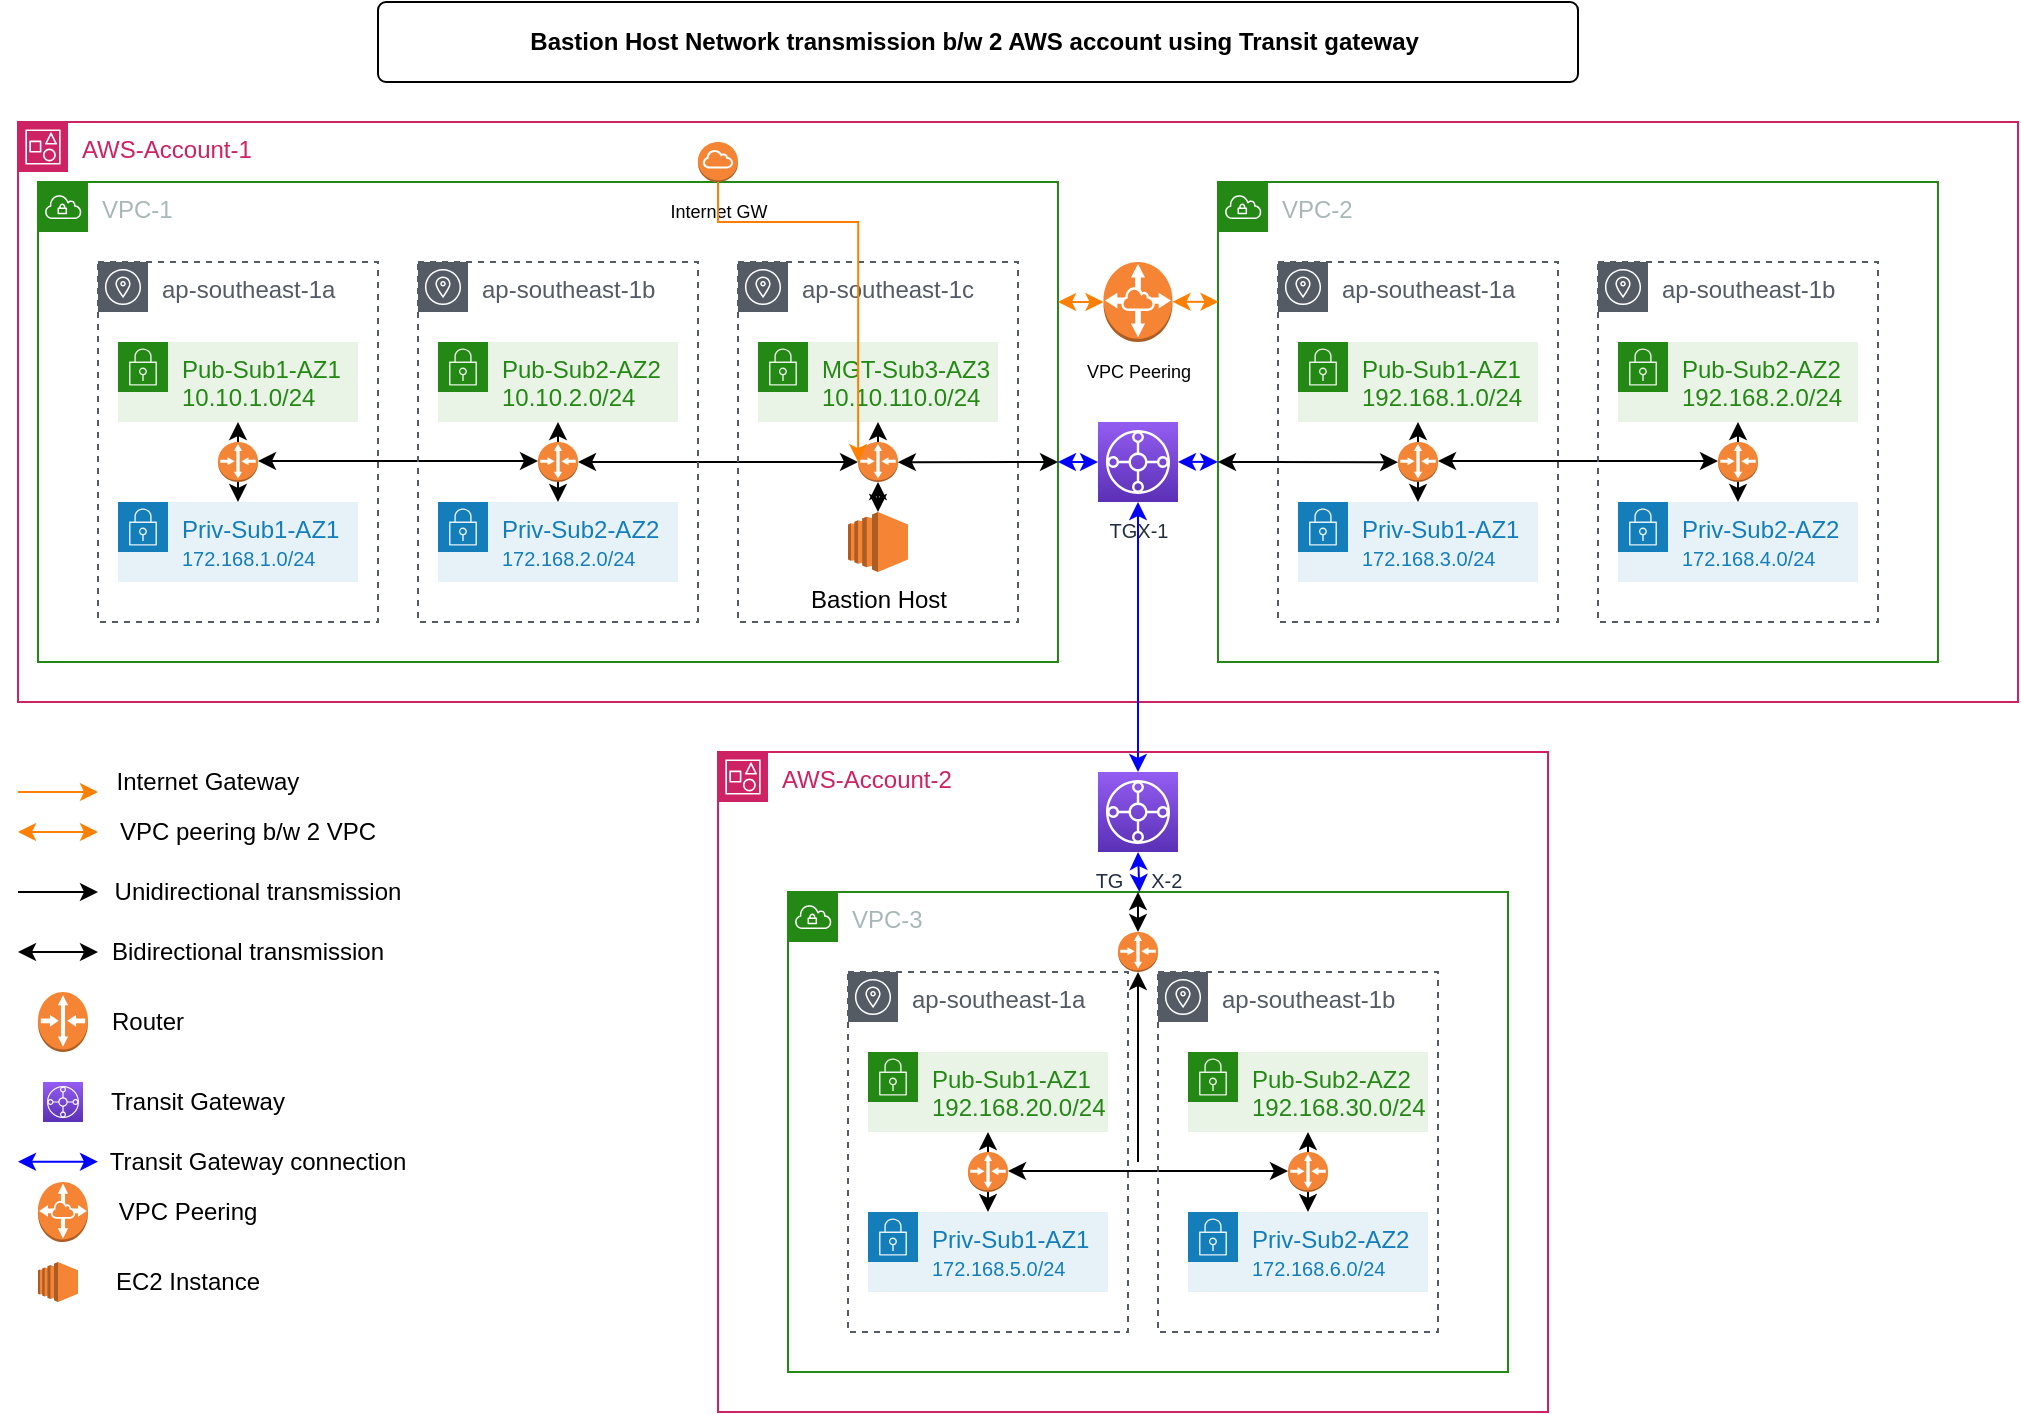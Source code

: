<mxfile version="21.6.5" type="device">
  <diagram name="BastionHost_Connection" id="XU0wC5bNILv5KR0LUrfu">
    <mxGraphModel dx="1266" dy="667" grid="1" gridSize="10" guides="1" tooltips="1" connect="1" arrows="1" fold="1" page="1" pageScale="1" pageWidth="827" pageHeight="1169" math="0" shadow="0">
      <root>
        <mxCell id="0" />
        <mxCell id="1" parent="0" />
        <mxCell id="8Q37uL6HGb-CScG1RRHY-1" value="VPC-1" style="points=[[0,0],[0.25,0],[0.5,0],[0.75,0],[1,0],[1,0.25],[1,0.5],[1,0.75],[1,1],[0.75,1],[0.5,1],[0.25,1],[0,1],[0,0.75],[0,0.5],[0,0.25]];outlineConnect=0;gradientColor=none;html=1;whiteSpace=wrap;fontSize=12;fontStyle=0;container=1;pointerEvents=0;collapsible=0;recursiveResize=0;shape=mxgraph.aws4.group;grIcon=mxgraph.aws4.group_vpc;strokeColor=#248814;fillColor=none;verticalAlign=top;align=left;spacingLeft=30;fontColor=#AAB7B8;dashed=0;" parent="1" vertex="1">
          <mxGeometry x="90" y="120" width="510" height="240" as="geometry" />
        </mxCell>
        <mxCell id="8Q37uL6HGb-CScG1RRHY-4" value="Priv-Sub1-AZ1&lt;br&gt;&lt;font style=&quot;font-size: 10px;&quot;&gt;172.168.1.0/24&lt;/font&gt;" style="points=[[0,0],[0.25,0],[0.5,0],[0.75,0],[1,0],[1,0.25],[1,0.5],[1,0.75],[1,1],[0.75,1],[0.5,1],[0.25,1],[0,1],[0,0.75],[0,0.5],[0,0.25]];outlineConnect=0;gradientColor=none;html=1;whiteSpace=wrap;fontSize=12;fontStyle=0;container=1;pointerEvents=0;collapsible=0;recursiveResize=0;shape=mxgraph.aws4.group;grIcon=mxgraph.aws4.group_security_group;grStroke=0;strokeColor=#147EBA;fillColor=#E6F2F8;verticalAlign=top;align=left;spacingLeft=30;fontColor=#147EBA;dashed=0;" parent="8Q37uL6HGb-CScG1RRHY-1" vertex="1">
          <mxGeometry x="40" y="160" width="120" height="40" as="geometry" />
        </mxCell>
        <mxCell id="8Q37uL6HGb-CScG1RRHY-6" value="Pub-Sub1-AZ1 10.10.1.0/24" style="points=[[0,0],[0.25,0],[0.5,0],[0.75,0],[1,0],[1,0.25],[1,0.5],[1,0.75],[1,1],[0.75,1],[0.5,1],[0.25,1],[0,1],[0,0.75],[0,0.5],[0,0.25]];outlineConnect=0;gradientColor=none;html=1;whiteSpace=wrap;fontSize=12;fontStyle=0;container=1;pointerEvents=0;collapsible=0;recursiveResize=0;shape=mxgraph.aws4.group;grIcon=mxgraph.aws4.group_security_group;grStroke=0;strokeColor=#248814;fillColor=#E9F3E6;verticalAlign=top;align=left;spacingLeft=30;fontColor=#248814;dashed=0;" parent="8Q37uL6HGb-CScG1RRHY-1" vertex="1">
          <mxGeometry x="40" y="80" width="120" height="40" as="geometry" />
        </mxCell>
        <mxCell id="8Q37uL6HGb-CScG1RRHY-16" value="Priv-Sub2-AZ2&lt;br&gt;&lt;font style=&quot;font-size: 10px;&quot;&gt;172.168.2.0/24&lt;/font&gt;" style="points=[[0,0],[0.25,0],[0.5,0],[0.75,0],[1,0],[1,0.25],[1,0.5],[1,0.75],[1,1],[0.75,1],[0.5,1],[0.25,1],[0,1],[0,0.75],[0,0.5],[0,0.25]];outlineConnect=0;gradientColor=none;html=1;whiteSpace=wrap;fontSize=12;fontStyle=0;container=1;pointerEvents=0;collapsible=0;recursiveResize=0;shape=mxgraph.aws4.group;grIcon=mxgraph.aws4.group_security_group;grStroke=0;strokeColor=#147EBA;fillColor=#E6F2F8;verticalAlign=top;align=left;spacingLeft=30;fontColor=#147EBA;dashed=0;" parent="8Q37uL6HGb-CScG1RRHY-1" vertex="1">
          <mxGeometry x="200" y="160" width="120" height="40" as="geometry" />
        </mxCell>
        <mxCell id="8Q37uL6HGb-CScG1RRHY-17" value="Pub-Sub2-AZ2 10.10.2.0/24" style="points=[[0,0],[0.25,0],[0.5,0],[0.75,0],[1,0],[1,0.25],[1,0.5],[1,0.75],[1,1],[0.75,1],[0.5,1],[0.25,1],[0,1],[0,0.75],[0,0.5],[0,0.25]];outlineConnect=0;gradientColor=none;html=1;whiteSpace=wrap;fontSize=12;fontStyle=0;container=1;pointerEvents=0;collapsible=0;recursiveResize=0;shape=mxgraph.aws4.group;grIcon=mxgraph.aws4.group_security_group;grStroke=0;strokeColor=#248814;fillColor=#E9F3E6;verticalAlign=top;align=left;spacingLeft=30;fontColor=#248814;dashed=0;" parent="8Q37uL6HGb-CScG1RRHY-1" vertex="1">
          <mxGeometry x="200" y="80" width="120" height="40" as="geometry" />
        </mxCell>
        <mxCell id="8Q37uL6HGb-CScG1RRHY-24" value="" style="endArrow=classic;startArrow=classic;html=1;rounded=0;entryX=0;entryY=0.5;entryDx=0;entryDy=0;entryPerimeter=0;" parent="8Q37uL6HGb-CScG1RRHY-17" target="8Q37uL6HGb-CScG1RRHY-23" edge="1">
          <mxGeometry width="50" height="50" relative="1" as="geometry">
            <mxPoint x="70" y="60" as="sourcePoint" />
            <mxPoint x="120" y="10" as="targetPoint" />
          </mxGeometry>
        </mxCell>
        <mxCell id="8Q37uL6HGb-CScG1RRHY-18" value="MGT-Sub3-AZ3 10.10.110.0/24" style="points=[[0,0],[0.25,0],[0.5,0],[0.75,0],[1,0],[1,0.25],[1,0.5],[1,0.75],[1,1],[0.75,1],[0.5,1],[0.25,1],[0,1],[0,0.75],[0,0.5],[0,0.25]];outlineConnect=0;gradientColor=none;html=1;whiteSpace=wrap;fontSize=12;fontStyle=0;container=1;pointerEvents=0;collapsible=0;recursiveResize=0;shape=mxgraph.aws4.group;grIcon=mxgraph.aws4.group_security_group;grStroke=0;strokeColor=#248814;fillColor=#E9F3E6;verticalAlign=top;align=left;spacingLeft=30;fontColor=#248814;dashed=0;" parent="8Q37uL6HGb-CScG1RRHY-1" vertex="1">
          <mxGeometry x="360" y="80" width="120" height="40" as="geometry" />
        </mxCell>
        <mxCell id="8Q37uL6HGb-CScG1RRHY-20" value="" style="outlineConnect=0;dashed=0;verticalLabelPosition=bottom;verticalAlign=top;align=center;html=1;shape=mxgraph.aws3.router;fillColor=#F58536;gradientColor=none;" parent="8Q37uL6HGb-CScG1RRHY-1" vertex="1">
          <mxGeometry x="90" y="130" width="20" height="20" as="geometry" />
        </mxCell>
        <mxCell id="8Q37uL6HGb-CScG1RRHY-21" value="" style="outlineConnect=0;dashed=0;verticalLabelPosition=bottom;verticalAlign=top;align=center;html=1;shape=mxgraph.aws3.router;fillColor=#F58536;gradientColor=none;" parent="8Q37uL6HGb-CScG1RRHY-1" vertex="1">
          <mxGeometry x="250" y="130" width="20" height="20" as="geometry" />
        </mxCell>
        <mxCell id="8Q37uL6HGb-CScG1RRHY-23" value="" style="outlineConnect=0;dashed=0;verticalLabelPosition=bottom;verticalAlign=top;align=center;html=1;shape=mxgraph.aws3.router;fillColor=#F58536;gradientColor=none;" parent="8Q37uL6HGb-CScG1RRHY-1" vertex="1">
          <mxGeometry x="410" y="130" width="20" height="20" as="geometry" />
        </mxCell>
        <mxCell id="8Q37uL6HGb-CScG1RRHY-29" value="" style="endArrow=classic;html=1;rounded=0;entryX=0.5;entryY=1;entryDx=0;entryDy=0;exitX=0.5;exitY=0;exitDx=0;exitDy=0;exitPerimeter=0;" parent="8Q37uL6HGb-CScG1RRHY-1" source="8Q37uL6HGb-CScG1RRHY-21" target="8Q37uL6HGb-CScG1RRHY-17" edge="1">
          <mxGeometry width="50" height="50" relative="1" as="geometry">
            <mxPoint x="310" y="330" as="sourcePoint" />
            <mxPoint x="360" y="280" as="targetPoint" />
          </mxGeometry>
        </mxCell>
        <mxCell id="8Q37uL6HGb-CScG1RRHY-32" value="" style="endArrow=classic;html=1;rounded=0;entryX=0.5;entryY=1;entryDx=0;entryDy=0;exitX=0.5;exitY=0;exitDx=0;exitDy=0;exitPerimeter=0;" parent="8Q37uL6HGb-CScG1RRHY-1" source="8Q37uL6HGb-CScG1RRHY-20" target="8Q37uL6HGb-CScG1RRHY-6" edge="1">
          <mxGeometry width="50" height="50" relative="1" as="geometry">
            <mxPoint x="310" y="330" as="sourcePoint" />
            <mxPoint x="360" y="280" as="targetPoint" />
          </mxGeometry>
        </mxCell>
        <mxCell id="8Q37uL6HGb-CScG1RRHY-33" value="" style="endArrow=classic;html=1;rounded=0;entryX=0.5;entryY=0;entryDx=0;entryDy=0;exitX=0.5;exitY=1;exitDx=0;exitDy=0;exitPerimeter=0;" parent="8Q37uL6HGb-CScG1RRHY-1" source="8Q37uL6HGb-CScG1RRHY-20" target="8Q37uL6HGb-CScG1RRHY-4" edge="1">
          <mxGeometry width="50" height="50" relative="1" as="geometry">
            <mxPoint x="310" y="330" as="sourcePoint" />
            <mxPoint x="360" y="280" as="targetPoint" />
          </mxGeometry>
        </mxCell>
        <mxCell id="8Q37uL6HGb-CScG1RRHY-34" value="" style="endArrow=classic;html=1;rounded=0;entryX=0.5;entryY=0;entryDx=0;entryDy=0;exitX=0.5;exitY=1;exitDx=0;exitDy=0;exitPerimeter=0;" parent="8Q37uL6HGb-CScG1RRHY-1" source="8Q37uL6HGb-CScG1RRHY-21" target="8Q37uL6HGb-CScG1RRHY-16" edge="1">
          <mxGeometry width="50" height="50" relative="1" as="geometry">
            <mxPoint x="310" y="330" as="sourcePoint" />
            <mxPoint x="360" y="280" as="targetPoint" />
          </mxGeometry>
        </mxCell>
        <mxCell id="8Q37uL6HGb-CScG1RRHY-35" value="" style="endArrow=classic;html=1;rounded=0;entryX=0.5;entryY=1;entryDx=0;entryDy=0;exitX=0.5;exitY=0;exitDx=0;exitDy=0;exitPerimeter=0;" parent="8Q37uL6HGb-CScG1RRHY-1" source="8Q37uL6HGb-CScG1RRHY-23" target="8Q37uL6HGb-CScG1RRHY-18" edge="1">
          <mxGeometry width="50" height="50" relative="1" as="geometry">
            <mxPoint x="310" y="330" as="sourcePoint" />
            <mxPoint x="360" y="280" as="targetPoint" />
          </mxGeometry>
        </mxCell>
        <mxCell id="8Q37uL6HGb-CScG1RRHY-42" value="" style="endArrow=classic;startArrow=classic;html=1;rounded=0;entryX=0;entryY=0.5;entryDx=0;entryDy=0;entryPerimeter=0;" parent="8Q37uL6HGb-CScG1RRHY-1" edge="1">
          <mxGeometry width="50" height="50" relative="1" as="geometry">
            <mxPoint x="110" y="139.5" as="sourcePoint" />
            <mxPoint x="250" y="139.5" as="targetPoint" />
          </mxGeometry>
        </mxCell>
        <mxCell id="8Q37uL6HGb-CScG1RRHY-44" value="ap-southeast-1a" style="sketch=0;outlineConnect=0;gradientColor=none;html=1;whiteSpace=wrap;fontSize=12;fontStyle=0;shape=mxgraph.aws4.group;grIcon=mxgraph.aws4.group_availability_zone;strokeColor=#545B64;fillColor=none;verticalAlign=top;align=left;spacingLeft=30;fontColor=#545B64;dashed=1;" parent="8Q37uL6HGb-CScG1RRHY-1" vertex="1">
          <mxGeometry x="30" y="40" width="140" height="180" as="geometry" />
        </mxCell>
        <mxCell id="8Q37uL6HGb-CScG1RRHY-48" value="Bastion Host" style="outlineConnect=0;dashed=0;verticalLabelPosition=bottom;verticalAlign=top;align=center;html=1;shape=mxgraph.aws3.ec2;fillColor=#F58534;gradientColor=none;" parent="8Q37uL6HGb-CScG1RRHY-1" vertex="1">
          <mxGeometry x="405" y="165" width="30" height="30" as="geometry" />
        </mxCell>
        <mxCell id="8Q37uL6HGb-CScG1RRHY-56" value="" style="endArrow=classic;startArrow=classic;html=1;rounded=0;entryX=0.5;entryY=0;entryDx=0;entryDy=0;entryPerimeter=0;exitX=0.5;exitY=0.611;exitDx=0;exitDy=0;exitPerimeter=0;" parent="8Q37uL6HGb-CScG1RRHY-1" target="8Q37uL6HGb-CScG1RRHY-48" edge="1">
          <mxGeometry width="50" height="50" relative="1" as="geometry">
            <mxPoint x="420" y="149.98" as="sourcePoint" />
            <mxPoint x="360" y="120" as="targetPoint" />
          </mxGeometry>
        </mxCell>
        <mxCell id="8Q37uL6HGb-CScG1RRHY-86" value="ap-southeast-1b" style="sketch=0;outlineConnect=0;gradientColor=none;html=1;whiteSpace=wrap;fontSize=12;fontStyle=0;shape=mxgraph.aws4.group;grIcon=mxgraph.aws4.group_availability_zone;strokeColor=#545B64;fillColor=none;verticalAlign=top;align=left;spacingLeft=30;fontColor=#545B64;dashed=1;" parent="8Q37uL6HGb-CScG1RRHY-1" vertex="1">
          <mxGeometry x="190" y="40" width="140" height="180" as="geometry" />
        </mxCell>
        <mxCell id="8Q37uL6HGb-CScG1RRHY-88" value="ap-southeast-1c" style="sketch=0;outlineConnect=0;gradientColor=none;html=1;whiteSpace=wrap;fontSize=12;fontStyle=0;shape=mxgraph.aws4.group;grIcon=mxgraph.aws4.group_availability_zone;strokeColor=#545B64;fillColor=none;verticalAlign=top;align=left;spacingLeft=30;fontColor=#545B64;dashed=1;" parent="8Q37uL6HGb-CScG1RRHY-1" vertex="1">
          <mxGeometry x="350" y="40" width="140" height="180" as="geometry" />
        </mxCell>
        <mxCell id="zQobN7fMnQouY3zwDoZQ-12" value="" style="endArrow=classic;startArrow=classic;html=1;rounded=0;exitX=0.571;exitY=0.556;exitDx=0;exitDy=0;exitPerimeter=0;" parent="8Q37uL6HGb-CScG1RRHY-1" source="8Q37uL6HGb-CScG1RRHY-88" edge="1">
          <mxGeometry width="50" height="50" relative="1" as="geometry">
            <mxPoint x="560" y="210" as="sourcePoint" />
            <mxPoint x="510" y="140" as="targetPoint" />
          </mxGeometry>
        </mxCell>
        <mxCell id="8Q37uL6HGb-CScG1RRHY-57" value="VPC-2" style="points=[[0,0],[0.25,0],[0.5,0],[0.75,0],[1,0],[1,0.25],[1,0.5],[1,0.75],[1,1],[0.75,1],[0.5,1],[0.25,1],[0,1],[0,0.75],[0,0.5],[0,0.25]];outlineConnect=0;gradientColor=none;html=1;whiteSpace=wrap;fontSize=12;fontStyle=0;container=1;pointerEvents=0;collapsible=0;recursiveResize=0;shape=mxgraph.aws4.group;grIcon=mxgraph.aws4.group_vpc;strokeColor=#248814;fillColor=none;verticalAlign=top;align=left;spacingLeft=30;fontColor=#AAB7B8;dashed=0;movable=1;resizable=1;rotatable=1;deletable=1;editable=1;locked=0;connectable=1;" parent="1" vertex="1">
          <mxGeometry x="680" y="120" width="360" height="240" as="geometry" />
        </mxCell>
        <mxCell id="8Q37uL6HGb-CScG1RRHY-58" value="Priv-Sub1-AZ1&lt;br&gt;&lt;font style=&quot;font-size: 10px;&quot;&gt;172.168.3.0/24&lt;/font&gt;" style="points=[[0,0],[0.25,0],[0.5,0],[0.75,0],[1,0],[1,0.25],[1,0.5],[1,0.75],[1,1],[0.75,1],[0.5,1],[0.25,1],[0,1],[0,0.75],[0,0.5],[0,0.25]];outlineConnect=0;gradientColor=none;html=1;whiteSpace=wrap;fontSize=12;fontStyle=0;container=1;pointerEvents=0;collapsible=0;recursiveResize=0;shape=mxgraph.aws4.group;grIcon=mxgraph.aws4.group_security_group;grStroke=0;strokeColor=#147EBA;fillColor=#E6F2F8;verticalAlign=top;align=left;spacingLeft=30;fontColor=#147EBA;dashed=0;movable=1;resizable=1;rotatable=1;deletable=1;editable=1;locked=0;connectable=1;" parent="8Q37uL6HGb-CScG1RRHY-57" vertex="1">
          <mxGeometry x="40" y="160" width="120" height="40" as="geometry" />
        </mxCell>
        <mxCell id="8Q37uL6HGb-CScG1RRHY-59" value="Pub-Sub1-AZ1 192.168.1.0/24" style="points=[[0,0],[0.25,0],[0.5,0],[0.75,0],[1,0],[1,0.25],[1,0.5],[1,0.75],[1,1],[0.75,1],[0.5,1],[0.25,1],[0,1],[0,0.75],[0,0.5],[0,0.25]];outlineConnect=0;gradientColor=none;html=1;whiteSpace=wrap;fontSize=12;fontStyle=0;container=1;pointerEvents=0;collapsible=0;recursiveResize=0;shape=mxgraph.aws4.group;grIcon=mxgraph.aws4.group_security_group;grStroke=0;strokeColor=#248814;fillColor=#E9F3E6;verticalAlign=top;align=left;spacingLeft=30;fontColor=#248814;dashed=0;movable=1;resizable=1;rotatable=1;deletable=1;editable=1;locked=0;connectable=1;" parent="8Q37uL6HGb-CScG1RRHY-57" vertex="1">
          <mxGeometry x="40" y="80" width="120" height="40" as="geometry" />
        </mxCell>
        <mxCell id="8Q37uL6HGb-CScG1RRHY-60" value="Priv-Sub2-AZ2&lt;br&gt;&lt;font style=&quot;font-size: 10px;&quot;&gt;172.168.4.0/24&lt;/font&gt;" style="points=[[0,0],[0.25,0],[0.5,0],[0.75,0],[1,0],[1,0.25],[1,0.5],[1,0.75],[1,1],[0.75,1],[0.5,1],[0.25,1],[0,1],[0,0.75],[0,0.5],[0,0.25]];outlineConnect=0;gradientColor=none;html=1;whiteSpace=wrap;fontSize=12;fontStyle=0;container=1;pointerEvents=0;collapsible=0;recursiveResize=0;shape=mxgraph.aws4.group;grIcon=mxgraph.aws4.group_security_group;grStroke=0;strokeColor=#147EBA;fillColor=#E6F2F8;verticalAlign=top;align=left;spacingLeft=30;fontColor=#147EBA;dashed=0;movable=1;resizable=1;rotatable=1;deletable=1;editable=1;locked=0;connectable=1;" parent="8Q37uL6HGb-CScG1RRHY-57" vertex="1">
          <mxGeometry x="200" y="160" width="120" height="40" as="geometry" />
        </mxCell>
        <mxCell id="8Q37uL6HGb-CScG1RRHY-61" value="Pub-Sub2-AZ2 192.168.2.0/24" style="points=[[0,0],[0.25,0],[0.5,0],[0.75,0],[1,0],[1,0.25],[1,0.5],[1,0.75],[1,1],[0.75,1],[0.5,1],[0.25,1],[0,1],[0,0.75],[0,0.5],[0,0.25]];outlineConnect=0;gradientColor=none;html=1;whiteSpace=wrap;fontSize=12;fontStyle=0;container=1;pointerEvents=0;collapsible=0;recursiveResize=0;shape=mxgraph.aws4.group;grIcon=mxgraph.aws4.group_security_group;grStroke=0;strokeColor=#248814;fillColor=#E9F3E6;verticalAlign=top;align=left;spacingLeft=30;fontColor=#248814;dashed=0;movable=1;resizable=1;rotatable=1;deletable=1;editable=1;locked=0;connectable=1;" parent="8Q37uL6HGb-CScG1RRHY-57" vertex="1">
          <mxGeometry x="200" y="80" width="120" height="40" as="geometry" />
        </mxCell>
        <mxCell id="8Q37uL6HGb-CScG1RRHY-64" value="" style="outlineConnect=0;dashed=0;verticalLabelPosition=bottom;verticalAlign=top;align=center;html=1;shape=mxgraph.aws3.router;fillColor=#F58536;gradientColor=none;movable=1;resizable=1;rotatable=1;deletable=1;editable=1;locked=0;connectable=1;" parent="8Q37uL6HGb-CScG1RRHY-57" vertex="1">
          <mxGeometry x="90" y="130" width="20" height="20" as="geometry" />
        </mxCell>
        <mxCell id="8Q37uL6HGb-CScG1RRHY-65" value="" style="outlineConnect=0;dashed=0;verticalLabelPosition=bottom;verticalAlign=top;align=center;html=1;shape=mxgraph.aws3.router;fillColor=#F58536;gradientColor=none;movable=1;resizable=1;rotatable=1;deletable=1;editable=1;locked=0;connectable=1;" parent="8Q37uL6HGb-CScG1RRHY-57" vertex="1">
          <mxGeometry x="250" y="130" width="20" height="20" as="geometry" />
        </mxCell>
        <mxCell id="8Q37uL6HGb-CScG1RRHY-67" value="" style="endArrow=classic;html=1;rounded=0;entryX=0.5;entryY=1;entryDx=0;entryDy=0;exitX=0.5;exitY=0;exitDx=0;exitDy=0;exitPerimeter=0;movable=1;resizable=1;rotatable=1;deletable=1;editable=1;locked=0;connectable=1;" parent="8Q37uL6HGb-CScG1RRHY-57" source="8Q37uL6HGb-CScG1RRHY-65" target="8Q37uL6HGb-CScG1RRHY-61" edge="1">
          <mxGeometry width="50" height="50" relative="1" as="geometry">
            <mxPoint x="310" y="330" as="sourcePoint" />
            <mxPoint x="360" y="280" as="targetPoint" />
          </mxGeometry>
        </mxCell>
        <mxCell id="8Q37uL6HGb-CScG1RRHY-68" value="" style="endArrow=classic;html=1;rounded=0;entryX=0.5;entryY=1;entryDx=0;entryDy=0;exitX=0.5;exitY=0;exitDx=0;exitDy=0;exitPerimeter=0;movable=1;resizable=1;rotatable=1;deletable=1;editable=1;locked=0;connectable=1;" parent="8Q37uL6HGb-CScG1RRHY-57" source="8Q37uL6HGb-CScG1RRHY-64" target="8Q37uL6HGb-CScG1RRHY-59" edge="1">
          <mxGeometry width="50" height="50" relative="1" as="geometry">
            <mxPoint x="310" y="330" as="sourcePoint" />
            <mxPoint x="360" y="280" as="targetPoint" />
          </mxGeometry>
        </mxCell>
        <mxCell id="8Q37uL6HGb-CScG1RRHY-69" value="" style="endArrow=classic;html=1;rounded=0;entryX=0.5;entryY=0;entryDx=0;entryDy=0;exitX=0.5;exitY=1;exitDx=0;exitDy=0;exitPerimeter=0;movable=1;resizable=1;rotatable=1;deletable=1;editable=1;locked=0;connectable=1;" parent="8Q37uL6HGb-CScG1RRHY-57" source="8Q37uL6HGb-CScG1RRHY-64" target="8Q37uL6HGb-CScG1RRHY-58" edge="1">
          <mxGeometry width="50" height="50" relative="1" as="geometry">
            <mxPoint x="310" y="330" as="sourcePoint" />
            <mxPoint x="360" y="280" as="targetPoint" />
          </mxGeometry>
        </mxCell>
        <mxCell id="8Q37uL6HGb-CScG1RRHY-70" value="" style="endArrow=classic;html=1;rounded=0;entryX=0.5;entryY=0;entryDx=0;entryDy=0;exitX=0.5;exitY=1;exitDx=0;exitDy=0;exitPerimeter=0;movable=1;resizable=1;rotatable=1;deletable=1;editable=1;locked=0;connectable=1;" parent="8Q37uL6HGb-CScG1RRHY-57" source="8Q37uL6HGb-CScG1RRHY-65" target="8Q37uL6HGb-CScG1RRHY-60" edge="1">
          <mxGeometry width="50" height="50" relative="1" as="geometry">
            <mxPoint x="310" y="330" as="sourcePoint" />
            <mxPoint x="360" y="280" as="targetPoint" />
          </mxGeometry>
        </mxCell>
        <mxCell id="8Q37uL6HGb-CScG1RRHY-74" value="" style="endArrow=classic;startArrow=classic;html=1;rounded=0;entryX=0;entryY=0.5;entryDx=0;entryDy=0;entryPerimeter=0;movable=1;resizable=1;rotatable=1;deletable=1;editable=1;locked=0;connectable=1;" parent="8Q37uL6HGb-CScG1RRHY-57" edge="1">
          <mxGeometry width="50" height="50" relative="1" as="geometry">
            <mxPoint x="110" y="139.5" as="sourcePoint" />
            <mxPoint x="250" y="139.5" as="targetPoint" />
          </mxGeometry>
        </mxCell>
        <mxCell id="8Q37uL6HGb-CScG1RRHY-85" value="ap-southeast-1b" style="sketch=0;outlineConnect=0;gradientColor=none;html=1;whiteSpace=wrap;fontSize=12;fontStyle=0;shape=mxgraph.aws4.group;grIcon=mxgraph.aws4.group_availability_zone;strokeColor=#545B64;fillColor=none;verticalAlign=top;align=left;spacingLeft=30;fontColor=#545B64;dashed=1;" parent="8Q37uL6HGb-CScG1RRHY-57" vertex="1">
          <mxGeometry x="190" y="40" width="140" height="180" as="geometry" />
        </mxCell>
        <mxCell id="8Q37uL6HGb-CScG1RRHY-87" value="ap-southeast-1a" style="sketch=0;outlineConnect=0;gradientColor=none;html=1;whiteSpace=wrap;fontSize=12;fontStyle=0;shape=mxgraph.aws4.group;grIcon=mxgraph.aws4.group_availability_zone;strokeColor=#545B64;fillColor=none;verticalAlign=top;align=left;spacingLeft=30;fontColor=#545B64;dashed=1;" parent="8Q37uL6HGb-CScG1RRHY-57" vertex="1">
          <mxGeometry x="30" y="40" width="140" height="180" as="geometry" />
        </mxCell>
        <mxCell id="zQobN7fMnQouY3zwDoZQ-13" value="" style="endArrow=classic;startArrow=classic;html=1;rounded=0;entryX=0.429;entryY=0.556;entryDx=0;entryDy=0;entryPerimeter=0;" parent="8Q37uL6HGb-CScG1RRHY-57" target="8Q37uL6HGb-CScG1RRHY-87" edge="1">
          <mxGeometry width="50" height="50" relative="1" as="geometry">
            <mxPoint y="140" as="sourcePoint" />
            <mxPoint x="50" y="130" as="targetPoint" />
          </mxGeometry>
        </mxCell>
        <mxCell id="gb4wMkcAK0NZmf9i14GI-29" value="&lt;b&gt;Bastion Host Network transmission b/w 2 AWS account using Transit gateway&amp;nbsp;&lt;/b&gt;" style="rounded=1;arcSize=10;whiteSpace=wrap;html=1;align=center;" parent="1" vertex="1">
          <mxGeometry x="260" y="30" width="600" height="40" as="geometry" />
        </mxCell>
        <mxCell id="gb4wMkcAK0NZmf9i14GI-77" value="AWS-Account-1" style="points=[[0,0],[0.25,0],[0.5,0],[0.75,0],[1,0],[1,0.25],[1,0.5],[1,0.75],[1,1],[0.75,1],[0.5,1],[0.25,1],[0,1],[0,0.75],[0,0.5],[0,0.25]];outlineConnect=0;gradientColor=none;html=1;whiteSpace=wrap;fontSize=12;fontStyle=0;container=1;pointerEvents=0;collapsible=0;recursiveResize=0;shape=mxgraph.aws4.group;grIcon=mxgraph.aws4.group_account;strokeColor=#CD2264;fillColor=none;verticalAlign=top;align=left;spacingLeft=30;fontColor=#CD2264;dashed=0;" parent="1" vertex="1">
          <mxGeometry x="80" y="90" width="1000" height="290" as="geometry" />
        </mxCell>
        <mxCell id="gb4wMkcAK0NZmf9i14GI-114" value="&lt;font style=&quot;font-size: 9px;&quot;&gt;Internet GW&lt;/font&gt;" style="outlineConnect=0;dashed=0;verticalLabelPosition=bottom;verticalAlign=top;align=center;html=1;shape=mxgraph.aws3.internet_gateway;fillColor=#F58534;gradientColor=none;" parent="gb4wMkcAK0NZmf9i14GI-77" vertex="1">
          <mxGeometry x="340" y="10" width="20" height="20" as="geometry" />
        </mxCell>
        <mxCell id="_wqAfwk17SHX7gf3nbQT-5" value="&lt;font size=&quot;1&quot;&gt;TGX-1&lt;/font&gt;" style="sketch=0;points=[[0,0,0],[0.25,0,0],[0.5,0,0],[0.75,0,0],[1,0,0],[0,1,0],[0.25,1,0],[0.5,1,0],[0.75,1,0],[1,1,0],[0,0.25,0],[0,0.5,0],[0,0.75,0],[1,0.25,0],[1,0.5,0],[1,0.75,0]];outlineConnect=0;fontColor=#232F3E;gradientColor=#945DF2;gradientDirection=north;fillColor=#5A30B5;strokeColor=#ffffff;dashed=0;verticalLabelPosition=bottom;verticalAlign=top;align=center;html=1;fontSize=12;fontStyle=0;aspect=fixed;shape=mxgraph.aws4.resourceIcon;resIcon=mxgraph.aws4.transit_gateway;" parent="gb4wMkcAK0NZmf9i14GI-77" vertex="1">
          <mxGeometry x="540" y="150" width="40" height="40" as="geometry" />
        </mxCell>
        <mxCell id="zQobN7fMnQouY3zwDoZQ-14" value="&lt;font style=&quot;font-size: 9px;&quot;&gt;VPC Peering&lt;/font&gt;" style="outlineConnect=0;dashed=0;verticalLabelPosition=bottom;verticalAlign=top;align=center;html=1;shape=mxgraph.aws3.vpc_peering;fillColor=#F58534;gradientColor=none;" parent="gb4wMkcAK0NZmf9i14GI-77" vertex="1">
          <mxGeometry x="542.75" y="70" width="34.5" height="40" as="geometry" />
        </mxCell>
        <mxCell id="zQobN7fMnQouY3zwDoZQ-17" value="" style="endArrow=classic;startArrow=classic;html=1;rounded=0;entryX=0;entryY=0.5;entryDx=0;entryDy=0;entryPerimeter=0;exitX=1;exitY=0.25;exitDx=0;exitDy=0;strokeColor=#FF8000;" parent="gb4wMkcAK0NZmf9i14GI-77" edge="1">
          <mxGeometry width="50" height="50" relative="1" as="geometry">
            <mxPoint x="577.25" y="89.92" as="sourcePoint" />
            <mxPoint x="600.25" y="89.92" as="targetPoint" />
          </mxGeometry>
        </mxCell>
        <mxCell id="_wqAfwk17SHX7gf3nbQT-2" value="" style="endArrow=classic;startArrow=classic;html=1;rounded=0;entryX=1;entryY=0.5;entryDx=0;entryDy=0;strokeColor=#0000FF;" parent="gb4wMkcAK0NZmf9i14GI-77" edge="1">
          <mxGeometry width="50" height="50" relative="1" as="geometry">
            <mxPoint x="540" y="170" as="sourcePoint" />
            <mxPoint x="520" y="169.94" as="targetPoint" />
            <Array as="points">
              <mxPoint x="530" y="170" />
            </Array>
          </mxGeometry>
        </mxCell>
        <mxCell id="_wqAfwk17SHX7gf3nbQT-3" value="" style="endArrow=classic;startArrow=classic;html=1;rounded=0;entryX=0;entryY=0.5;entryDx=0;entryDy=0;strokeColor=#0000FF;" parent="gb4wMkcAK0NZmf9i14GI-77" edge="1">
          <mxGeometry width="50" height="50" relative="1" as="geometry">
            <mxPoint x="580" y="169.94" as="sourcePoint" />
            <mxPoint x="600" y="169.94" as="targetPoint" />
          </mxGeometry>
        </mxCell>
        <mxCell id="gb4wMkcAK0NZmf9i14GI-78" value="VPC-3" style="points=[[0,0],[0.25,0],[0.5,0],[0.75,0],[1,0],[1,0.25],[1,0.5],[1,0.75],[1,1],[0.75,1],[0.5,1],[0.25,1],[0,1],[0,0.75],[0,0.5],[0,0.25]];outlineConnect=0;gradientColor=none;html=1;whiteSpace=wrap;fontSize=12;fontStyle=0;container=1;pointerEvents=0;collapsible=0;recursiveResize=0;shape=mxgraph.aws4.group;grIcon=mxgraph.aws4.group_vpc;strokeColor=#248814;fillColor=none;verticalAlign=top;align=left;spacingLeft=30;fontColor=#AAB7B8;dashed=0;movable=1;resizable=1;rotatable=1;deletable=1;editable=1;locked=0;connectable=1;" parent="1" vertex="1">
          <mxGeometry x="465" y="475" width="360" height="240" as="geometry" />
        </mxCell>
        <mxCell id="gb4wMkcAK0NZmf9i14GI-79" value="Priv-Sub1-AZ1&lt;br&gt;&lt;font style=&quot;font-size: 10px;&quot;&gt;172.168.5.0/24&lt;/font&gt;" style="points=[[0,0],[0.25,0],[0.5,0],[0.75,0],[1,0],[1,0.25],[1,0.5],[1,0.75],[1,1],[0.75,1],[0.5,1],[0.25,1],[0,1],[0,0.75],[0,0.5],[0,0.25]];outlineConnect=0;gradientColor=none;html=1;whiteSpace=wrap;fontSize=12;fontStyle=0;container=1;pointerEvents=0;collapsible=0;recursiveResize=0;shape=mxgraph.aws4.group;grIcon=mxgraph.aws4.group_security_group;grStroke=0;strokeColor=#147EBA;fillColor=#E6F2F8;verticalAlign=top;align=left;spacingLeft=30;fontColor=#147EBA;dashed=0;movable=1;resizable=1;rotatable=1;deletable=1;editable=1;locked=0;connectable=1;" parent="gb4wMkcAK0NZmf9i14GI-78" vertex="1">
          <mxGeometry x="40" y="160" width="120" height="40" as="geometry" />
        </mxCell>
        <mxCell id="gb4wMkcAK0NZmf9i14GI-80" value="Pub-Sub1-AZ1 192.168.20.0/24" style="points=[[0,0],[0.25,0],[0.5,0],[0.75,0],[1,0],[1,0.25],[1,0.5],[1,0.75],[1,1],[0.75,1],[0.5,1],[0.25,1],[0,1],[0,0.75],[0,0.5],[0,0.25]];outlineConnect=0;gradientColor=none;html=1;whiteSpace=wrap;fontSize=12;fontStyle=0;container=1;pointerEvents=0;collapsible=0;recursiveResize=0;shape=mxgraph.aws4.group;grIcon=mxgraph.aws4.group_security_group;grStroke=0;strokeColor=#248814;fillColor=#E9F3E6;verticalAlign=top;align=left;spacingLeft=30;fontColor=#248814;dashed=0;movable=1;resizable=1;rotatable=1;deletable=1;editable=1;locked=0;connectable=1;" parent="gb4wMkcAK0NZmf9i14GI-78" vertex="1">
          <mxGeometry x="40" y="80" width="120" height="40" as="geometry" />
        </mxCell>
        <mxCell id="gb4wMkcAK0NZmf9i14GI-81" value="Priv-Sub2-AZ2&lt;br&gt;&lt;font style=&quot;font-size: 10px;&quot;&gt;172.168.6.0/24&lt;/font&gt;" style="points=[[0,0],[0.25,0],[0.5,0],[0.75,0],[1,0],[1,0.25],[1,0.5],[1,0.75],[1,1],[0.75,1],[0.5,1],[0.25,1],[0,1],[0,0.75],[0,0.5],[0,0.25]];outlineConnect=0;gradientColor=none;html=1;whiteSpace=wrap;fontSize=12;fontStyle=0;container=1;pointerEvents=0;collapsible=0;recursiveResize=0;shape=mxgraph.aws4.group;grIcon=mxgraph.aws4.group_security_group;grStroke=0;strokeColor=#147EBA;fillColor=#E6F2F8;verticalAlign=top;align=left;spacingLeft=30;fontColor=#147EBA;dashed=0;movable=1;resizable=1;rotatable=1;deletable=1;editable=1;locked=0;connectable=1;" parent="gb4wMkcAK0NZmf9i14GI-78" vertex="1">
          <mxGeometry x="200" y="160" width="120" height="40" as="geometry" />
        </mxCell>
        <mxCell id="gb4wMkcAK0NZmf9i14GI-82" value="Pub-Sub2-AZ2 192.168.30.0/24" style="points=[[0,0],[0.25,0],[0.5,0],[0.75,0],[1,0],[1,0.25],[1,0.5],[1,0.75],[1,1],[0.75,1],[0.5,1],[0.25,1],[0,1],[0,0.75],[0,0.5],[0,0.25]];outlineConnect=0;gradientColor=none;html=1;whiteSpace=wrap;fontSize=12;fontStyle=0;container=1;pointerEvents=0;collapsible=0;recursiveResize=0;shape=mxgraph.aws4.group;grIcon=mxgraph.aws4.group_security_group;grStroke=0;strokeColor=#248814;fillColor=#E9F3E6;verticalAlign=top;align=left;spacingLeft=30;fontColor=#248814;dashed=0;movable=1;resizable=1;rotatable=1;deletable=1;editable=1;locked=0;connectable=1;" parent="gb4wMkcAK0NZmf9i14GI-78" vertex="1">
          <mxGeometry x="200" y="80" width="120" height="40" as="geometry" />
        </mxCell>
        <mxCell id="gb4wMkcAK0NZmf9i14GI-83" value="" style="outlineConnect=0;dashed=0;verticalLabelPosition=bottom;verticalAlign=top;align=center;html=1;shape=mxgraph.aws3.router;fillColor=#F58536;gradientColor=none;movable=1;resizable=1;rotatable=1;deletable=1;editable=1;locked=0;connectable=1;" parent="gb4wMkcAK0NZmf9i14GI-78" vertex="1">
          <mxGeometry x="90" y="130" width="20" height="20" as="geometry" />
        </mxCell>
        <mxCell id="gb4wMkcAK0NZmf9i14GI-84" value="" style="outlineConnect=0;dashed=0;verticalLabelPosition=bottom;verticalAlign=top;align=center;html=1;shape=mxgraph.aws3.router;fillColor=#F58536;gradientColor=none;movable=1;resizable=1;rotatable=1;deletable=1;editable=1;locked=0;connectable=1;" parent="gb4wMkcAK0NZmf9i14GI-78" vertex="1">
          <mxGeometry x="250" y="130" width="20" height="20" as="geometry" />
        </mxCell>
        <mxCell id="gb4wMkcAK0NZmf9i14GI-85" value="" style="endArrow=classic;html=1;rounded=0;entryX=0.5;entryY=1;entryDx=0;entryDy=0;exitX=0.5;exitY=0;exitDx=0;exitDy=0;exitPerimeter=0;movable=1;resizable=1;rotatable=1;deletable=1;editable=1;locked=0;connectable=1;" parent="gb4wMkcAK0NZmf9i14GI-78" source="gb4wMkcAK0NZmf9i14GI-84" target="gb4wMkcAK0NZmf9i14GI-82" edge="1">
          <mxGeometry width="50" height="50" relative="1" as="geometry">
            <mxPoint x="310" y="330" as="sourcePoint" />
            <mxPoint x="360" y="280" as="targetPoint" />
          </mxGeometry>
        </mxCell>
        <mxCell id="gb4wMkcAK0NZmf9i14GI-86" value="" style="endArrow=classic;html=1;rounded=0;entryX=0.5;entryY=1;entryDx=0;entryDy=0;exitX=0.5;exitY=0;exitDx=0;exitDy=0;exitPerimeter=0;movable=1;resizable=1;rotatable=1;deletable=1;editable=1;locked=0;connectable=1;" parent="gb4wMkcAK0NZmf9i14GI-78" source="gb4wMkcAK0NZmf9i14GI-83" target="gb4wMkcAK0NZmf9i14GI-80" edge="1">
          <mxGeometry width="50" height="50" relative="1" as="geometry">
            <mxPoint x="310" y="330" as="sourcePoint" />
            <mxPoint x="360" y="280" as="targetPoint" />
          </mxGeometry>
        </mxCell>
        <mxCell id="gb4wMkcAK0NZmf9i14GI-87" value="" style="endArrow=classic;html=1;rounded=0;entryX=0.5;entryY=0;entryDx=0;entryDy=0;exitX=0.5;exitY=1;exitDx=0;exitDy=0;exitPerimeter=0;movable=1;resizable=1;rotatable=1;deletable=1;editable=1;locked=0;connectable=1;" parent="gb4wMkcAK0NZmf9i14GI-78" source="gb4wMkcAK0NZmf9i14GI-83" target="gb4wMkcAK0NZmf9i14GI-79" edge="1">
          <mxGeometry width="50" height="50" relative="1" as="geometry">
            <mxPoint x="310" y="330" as="sourcePoint" />
            <mxPoint x="360" y="280" as="targetPoint" />
          </mxGeometry>
        </mxCell>
        <mxCell id="gb4wMkcAK0NZmf9i14GI-88" value="" style="endArrow=classic;html=1;rounded=0;entryX=0.5;entryY=0;entryDx=0;entryDy=0;exitX=0.5;exitY=1;exitDx=0;exitDy=0;exitPerimeter=0;movable=1;resizable=1;rotatable=1;deletable=1;editable=1;locked=0;connectable=1;" parent="gb4wMkcAK0NZmf9i14GI-78" source="gb4wMkcAK0NZmf9i14GI-84" target="gb4wMkcAK0NZmf9i14GI-81" edge="1">
          <mxGeometry width="50" height="50" relative="1" as="geometry">
            <mxPoint x="310" y="330" as="sourcePoint" />
            <mxPoint x="360" y="280" as="targetPoint" />
          </mxGeometry>
        </mxCell>
        <mxCell id="gb4wMkcAK0NZmf9i14GI-90" value="" style="endArrow=classic;startArrow=classic;html=1;rounded=0;entryX=0;entryY=0.5;entryDx=0;entryDy=0;entryPerimeter=0;movable=1;resizable=1;rotatable=1;deletable=1;editable=1;locked=0;connectable=1;" parent="gb4wMkcAK0NZmf9i14GI-78" edge="1">
          <mxGeometry width="50" height="50" relative="1" as="geometry">
            <mxPoint x="110" y="139.5" as="sourcePoint" />
            <mxPoint x="250" y="139.5" as="targetPoint" />
          </mxGeometry>
        </mxCell>
        <mxCell id="gb4wMkcAK0NZmf9i14GI-97" value="AWS-Account-2" style="points=[[0,0],[0.25,0],[0.5,0],[0.75,0],[1,0],[1,0.25],[1,0.5],[1,0.75],[1,1],[0.75,1],[0.5,1],[0.25,1],[0,1],[0,0.75],[0,0.5],[0,0.25]];outlineConnect=0;gradientColor=none;html=1;whiteSpace=wrap;fontSize=12;fontStyle=0;container=1;pointerEvents=0;collapsible=0;recursiveResize=0;shape=mxgraph.aws4.group;grIcon=mxgraph.aws4.group_account;strokeColor=#CD2264;fillColor=none;verticalAlign=top;align=left;spacingLeft=30;fontColor=#CD2264;dashed=0;" parent="1" vertex="1">
          <mxGeometry x="430" y="405" width="415" height="330" as="geometry" />
        </mxCell>
        <mxCell id="gb4wMkcAK0NZmf9i14GI-132" value="ap-southeast-1b" style="sketch=0;outlineConnect=0;gradientColor=none;html=1;whiteSpace=wrap;fontSize=12;fontStyle=0;shape=mxgraph.aws4.group;grIcon=mxgraph.aws4.group_availability_zone;strokeColor=#545B64;fillColor=none;verticalAlign=top;align=left;spacingLeft=30;fontColor=#545B64;dashed=1;" parent="gb4wMkcAK0NZmf9i14GI-97" vertex="1">
          <mxGeometry x="220" y="110" width="140" height="180" as="geometry" />
        </mxCell>
        <mxCell id="zQobN7fMnQouY3zwDoZQ-1" value="&lt;font size=&quot;1&quot;&gt;TG&amp;nbsp; &amp;nbsp; &amp;nbsp;X-2&lt;/font&gt;" style="sketch=0;points=[[0,0,0],[0.25,0,0],[0.5,0,0],[0.75,0,0],[1,0,0],[0,1,0],[0.25,1,0],[0.5,1,0],[0.75,1,0],[1,1,0],[0,0.25,0],[0,0.5,0],[0,0.75,0],[1,0.25,0],[1,0.5,0],[1,0.75,0]];outlineConnect=0;fontColor=#232F3E;gradientColor=#945DF2;gradientDirection=north;fillColor=#5A30B5;strokeColor=#ffffff;dashed=0;verticalLabelPosition=bottom;verticalAlign=top;align=center;html=1;fontSize=12;fontStyle=0;aspect=fixed;shape=mxgraph.aws4.resourceIcon;resIcon=mxgraph.aws4.transit_gateway;" parent="gb4wMkcAK0NZmf9i14GI-97" vertex="1">
          <mxGeometry x="190" y="10" width="40" height="40" as="geometry" />
        </mxCell>
        <mxCell id="zQobN7fMnQouY3zwDoZQ-9" value="" style="outlineConnect=0;dashed=0;verticalLabelPosition=bottom;verticalAlign=top;align=center;html=1;shape=mxgraph.aws3.router;fillColor=#F58534;gradientColor=none;" parent="gb4wMkcAK0NZmf9i14GI-97" vertex="1">
          <mxGeometry x="200" y="90" width="20" height="20" as="geometry" />
        </mxCell>
        <mxCell id="gb4wMkcAK0NZmf9i14GI-106" value="Transit Gateway connection" style="text;html=1;strokeColor=none;fillColor=none;align=center;verticalAlign=middle;whiteSpace=wrap;rounded=0;" parent="1" vertex="1">
          <mxGeometry x="110" y="595" width="180" height="30" as="geometry" />
        </mxCell>
        <mxCell id="gb4wMkcAK0NZmf9i14GI-115" style="edgeStyle=orthogonalEdgeStyle;rounded=0;orthogonalLoop=1;jettySize=auto;html=1;exitX=0.5;exitY=1;exitDx=0;exitDy=0;exitPerimeter=0;entryX=0.429;entryY=0.556;entryDx=0;entryDy=0;entryPerimeter=0;strokeColor=#FF8000;" parent="1" source="gb4wMkcAK0NZmf9i14GI-114" target="8Q37uL6HGb-CScG1RRHY-88" edge="1">
          <mxGeometry relative="1" as="geometry" />
        </mxCell>
        <mxCell id="gb4wMkcAK0NZmf9i14GI-116" value="" style="endArrow=classic;html=1;rounded=0;strokeColor=#FF8000;" parent="1" edge="1">
          <mxGeometry width="50" height="50" relative="1" as="geometry">
            <mxPoint x="80" y="425" as="sourcePoint" />
            <mxPoint x="120" y="425" as="targetPoint" />
            <Array as="points">
              <mxPoint x="110" y="425" />
            </Array>
          </mxGeometry>
        </mxCell>
        <mxCell id="gb4wMkcAK0NZmf9i14GI-117" value="Internet Gateway" style="text;html=1;strokeColor=none;fillColor=none;align=center;verticalAlign=middle;whiteSpace=wrap;rounded=0;" parent="1" vertex="1">
          <mxGeometry x="115" y="405" width="120" height="30" as="geometry" />
        </mxCell>
        <mxCell id="gb4wMkcAK0NZmf9i14GI-118" value="" style="endArrow=classic;startArrow=classic;html=1;rounded=0;strokeColor=#FF8000;" parent="1" target="gb4wMkcAK0NZmf9i14GI-119" edge="1">
          <mxGeometry width="50" height="50" relative="1" as="geometry">
            <mxPoint x="80" y="445" as="sourcePoint" />
            <mxPoint x="120" y="445" as="targetPoint" />
          </mxGeometry>
        </mxCell>
        <mxCell id="gb4wMkcAK0NZmf9i14GI-119" value="VPC peering b/w 2 VPC" style="text;html=1;strokeColor=none;fillColor=none;align=center;verticalAlign=middle;whiteSpace=wrap;rounded=0;" parent="1" vertex="1">
          <mxGeometry x="120" y="430" width="150" height="30" as="geometry" />
        </mxCell>
        <mxCell id="gb4wMkcAK0NZmf9i14GI-120" value="" style="endArrow=classic;html=1;rounded=0;" parent="1" edge="1">
          <mxGeometry width="50" height="50" relative="1" as="geometry">
            <mxPoint x="80" y="475" as="sourcePoint" />
            <mxPoint x="120" y="475" as="targetPoint" />
          </mxGeometry>
        </mxCell>
        <mxCell id="gb4wMkcAK0NZmf9i14GI-121" value="Unidirectional transmission" style="text;html=1;strokeColor=none;fillColor=none;align=center;verticalAlign=middle;whiteSpace=wrap;rounded=0;" parent="1" vertex="1">
          <mxGeometry x="110" y="460" width="180" height="30" as="geometry" />
        </mxCell>
        <mxCell id="gb4wMkcAK0NZmf9i14GI-122" value="" style="endArrow=classic;startArrow=classic;html=1;rounded=0;" parent="1" edge="1">
          <mxGeometry width="50" height="50" relative="1" as="geometry">
            <mxPoint x="80" y="505" as="sourcePoint" />
            <mxPoint x="120" y="505" as="targetPoint" />
          </mxGeometry>
        </mxCell>
        <mxCell id="gb4wMkcAK0NZmf9i14GI-123" value="Bidirectional transmission" style="text;html=1;strokeColor=none;fillColor=none;align=center;verticalAlign=middle;whiteSpace=wrap;rounded=0;" parent="1" vertex="1">
          <mxGeometry x="115" y="490" width="160" height="30" as="geometry" />
        </mxCell>
        <mxCell id="gb4wMkcAK0NZmf9i14GI-126" value="ap-southeast-1a" style="sketch=0;outlineConnect=0;gradientColor=none;html=1;whiteSpace=wrap;fontSize=12;fontStyle=0;shape=mxgraph.aws4.group;grIcon=mxgraph.aws4.group_availability_zone;strokeColor=#545B64;fillColor=none;verticalAlign=top;align=left;spacingLeft=30;fontColor=#545B64;dashed=1;" parent="1" vertex="1">
          <mxGeometry x="495" y="515" width="140" height="180" as="geometry" />
        </mxCell>
        <mxCell id="gb4wMkcAK0NZmf9i14GI-136" value="" style="sketch=0;points=[[0,0,0],[0.25,0,0],[0.5,0,0],[0.75,0,0],[1,0,0],[0,1,0],[0.25,1,0],[0.5,1,0],[0.75,1,0],[1,1,0],[0,0.25,0],[0,0.5,0],[0,0.75,0],[1,0.25,0],[1,0.5,0],[1,0.75,0]];outlineConnect=0;fontColor=#232F3E;gradientColor=#945DF2;gradientDirection=north;fillColor=#5A30B5;strokeColor=#ffffff;dashed=0;verticalLabelPosition=bottom;verticalAlign=top;align=center;html=1;fontSize=12;fontStyle=0;aspect=fixed;shape=mxgraph.aws4.resourceIcon;resIcon=mxgraph.aws4.transit_gateway;" parent="1" vertex="1">
          <mxGeometry x="92.5" y="570" width="20" height="20" as="geometry" />
        </mxCell>
        <mxCell id="gb4wMkcAK0NZmf9i14GI-137" value="Transit Gateway" style="text;html=1;strokeColor=none;fillColor=none;align=center;verticalAlign=middle;whiteSpace=wrap;rounded=0;" parent="1" vertex="1">
          <mxGeometry x="120" y="565" width="100" height="30" as="geometry" />
        </mxCell>
        <mxCell id="gb4wMkcAK0NZmf9i14GI-138" value="" style="outlineConnect=0;dashed=0;verticalLabelPosition=bottom;verticalAlign=top;align=center;html=1;shape=mxgraph.aws3.router;fillColor=#F58534;gradientColor=none;" parent="1" vertex="1">
          <mxGeometry x="90" y="525" width="25" height="30" as="geometry" />
        </mxCell>
        <mxCell id="gb4wMkcAK0NZmf9i14GI-142" value="Router" style="text;html=1;strokeColor=none;fillColor=none;align=center;verticalAlign=middle;whiteSpace=wrap;rounded=0;" parent="1" vertex="1">
          <mxGeometry x="115" y="525" width="60" height="30" as="geometry" />
        </mxCell>
        <mxCell id="gb4wMkcAK0NZmf9i14GI-150" value="&lt;font size=&quot;1&quot;&gt;&amp;nbsp; &amp;nbsp; &amp;nbsp;&lt;/font&gt;" style="outlineConnect=0;dashed=0;verticalLabelPosition=bottom;verticalAlign=top;align=center;html=1;shape=mxgraph.aws3.vpc_peering;fillColor=#F58534;gradientColor=none;" parent="1" vertex="1">
          <mxGeometry x="90" y="620" width="25" height="30" as="geometry" />
        </mxCell>
        <mxCell id="gb4wMkcAK0NZmf9i14GI-152" value="VPC Peering" style="text;html=1;strokeColor=none;fillColor=none;align=center;verticalAlign=middle;whiteSpace=wrap;rounded=0;" parent="1" vertex="1">
          <mxGeometry x="120" y="620" width="90" height="30" as="geometry" />
        </mxCell>
        <mxCell id="gb4wMkcAK0NZmf9i14GI-153" value="" style="outlineConnect=0;dashed=0;verticalLabelPosition=bottom;verticalAlign=top;align=center;html=1;shape=mxgraph.aws3.ec2;fillColor=#F58534;gradientColor=none;" parent="1" vertex="1">
          <mxGeometry x="90" y="660" width="20" height="20" as="geometry" />
        </mxCell>
        <mxCell id="gb4wMkcAK0NZmf9i14GI-154" value="EC2 Instance" style="text;html=1;strokeColor=none;fillColor=none;align=center;verticalAlign=middle;whiteSpace=wrap;rounded=0;" parent="1" vertex="1">
          <mxGeometry x="115" y="655" width="100" height="30" as="geometry" />
        </mxCell>
        <mxCell id="zQobN7fMnQouY3zwDoZQ-4" value="" style="endArrow=classic;startArrow=classic;html=1;rounded=0;entryX=0.5;entryY=1;entryDx=0;entryDy=0;entryPerimeter=0;exitX=0.5;exitY=0;exitDx=0;exitDy=0;exitPerimeter=0;strokeColor=#0000FF;" parent="1" source="zQobN7fMnQouY3zwDoZQ-1" target="_wqAfwk17SHX7gf3nbQT-5" edge="1">
          <mxGeometry width="50" height="50" relative="1" as="geometry">
            <mxPoint x="700" y="490" as="sourcePoint" />
            <mxPoint x="750" y="440" as="targetPoint" />
          </mxGeometry>
        </mxCell>
        <mxCell id="zQobN7fMnQouY3zwDoZQ-8" value="" style="endArrow=classic;startArrow=classic;html=1;rounded=0;entryX=0.5;entryY=1;entryDx=0;entryDy=0;entryPerimeter=0;strokeColor=#0000FF;" parent="1" source="gb4wMkcAK0NZmf9i14GI-78" target="zQobN7fMnQouY3zwDoZQ-1" edge="1">
          <mxGeometry width="50" height="50" relative="1" as="geometry">
            <mxPoint x="830" y="575" as="sourcePoint" />
            <mxPoint x="880" y="525" as="targetPoint" />
          </mxGeometry>
        </mxCell>
        <mxCell id="zQobN7fMnQouY3zwDoZQ-10" value="" style="endArrow=classic;startArrow=classic;html=1;rounded=0;exitX=0.5;exitY=0;exitDx=0;exitDy=0;exitPerimeter=0;" parent="1" source="zQobN7fMnQouY3zwDoZQ-9" edge="1">
          <mxGeometry width="50" height="50" relative="1" as="geometry">
            <mxPoint x="830" y="445" as="sourcePoint" />
            <mxPoint x="640" y="475" as="targetPoint" />
          </mxGeometry>
        </mxCell>
        <mxCell id="zQobN7fMnQouY3zwDoZQ-15" value="" style="endArrow=classic;startArrow=classic;html=1;rounded=0;entryX=0;entryY=0.5;entryDx=0;entryDy=0;entryPerimeter=0;exitX=1;exitY=0.25;exitDx=0;exitDy=0;strokeColor=#FF8000;" parent="1" source="8Q37uL6HGb-CScG1RRHY-1" target="zQobN7fMnQouY3zwDoZQ-14" edge="1">
          <mxGeometry width="50" height="50" relative="1" as="geometry">
            <mxPoint x="530" y="280" as="sourcePoint" />
            <mxPoint x="580" y="230" as="targetPoint" />
          </mxGeometry>
        </mxCell>
        <mxCell id="zQobN7fMnQouY3zwDoZQ-20" value="" style="endArrow=classic;startArrow=classic;html=1;rounded=0;strokeColor=#0000FF;" parent="1" edge="1">
          <mxGeometry width="50" height="50" relative="1" as="geometry">
            <mxPoint x="80" y="609.84" as="sourcePoint" />
            <mxPoint x="120" y="609.84" as="targetPoint" />
          </mxGeometry>
        </mxCell>
        <mxCell id="zQobN7fMnQouY3zwDoZQ-22" value="" style="endArrow=classic;html=1;rounded=0;" parent="1" target="zQobN7fMnQouY3zwDoZQ-9" edge="1">
          <mxGeometry width="50" height="50" relative="1" as="geometry">
            <mxPoint x="640" y="610" as="sourcePoint" />
            <mxPoint x="600" y="390" as="targetPoint" />
          </mxGeometry>
        </mxCell>
      </root>
    </mxGraphModel>
  </diagram>
</mxfile>
